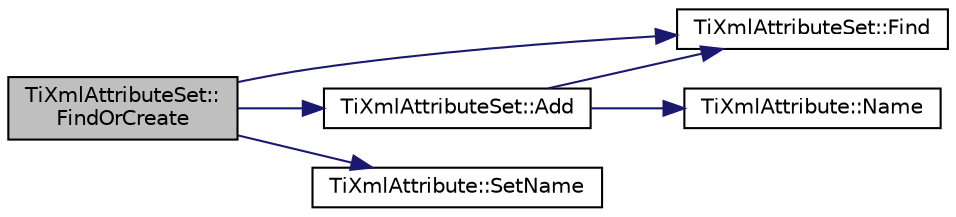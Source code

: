 digraph "TiXmlAttributeSet::FindOrCreate"
{
  edge [fontname="Helvetica",fontsize="10",labelfontname="Helvetica",labelfontsize="10"];
  node [fontname="Helvetica",fontsize="10",shape=record];
  rankdir="LR";
  Node1 [label="TiXmlAttributeSet::\lFindOrCreate",height=0.2,width=0.4,color="black", fillcolor="grey75", style="filled" fontcolor="black"];
  Node1 -> Node2 [color="midnightblue",fontsize="10",style="solid",fontname="Helvetica"];
  Node2 [label="TiXmlAttributeSet::Find",height=0.2,width=0.4,color="black", fillcolor="white", style="filled",URL="$class_ti_xml_attribute_set.html#af3675cc2bfd0aea153cda1cfcdd1f77e"];
  Node1 -> Node3 [color="midnightblue",fontsize="10",style="solid",fontname="Helvetica"];
  Node3 [label="TiXmlAttributeSet::Add",height=0.2,width=0.4,color="black", fillcolor="white", style="filled",URL="$class_ti_xml_attribute_set.html#a745e50ddaae3bee93e4589321e0b9c1a"];
  Node3 -> Node2 [color="midnightblue",fontsize="10",style="solid",fontname="Helvetica"];
  Node3 -> Node4 [color="midnightblue",fontsize="10",style="solid",fontname="Helvetica"];
  Node4 [label="TiXmlAttribute::Name",height=0.2,width=0.4,color="black", fillcolor="white", style="filled",URL="$class_ti_xml_attribute.html#a298a57287d305904ba6bd96ae6f78d3d",tooltip="Return the name of this attribute. "];
  Node1 -> Node5 [color="midnightblue",fontsize="10",style="solid",fontname="Helvetica"];
  Node5 [label="TiXmlAttribute::SetName",height=0.2,width=0.4,color="black", fillcolor="white", style="filled",URL="$class_ti_xml_attribute.html#ab7fa3d21ff8d7c5764cf9af15b667a99",tooltip="Set the name of this attribute. "];
}
